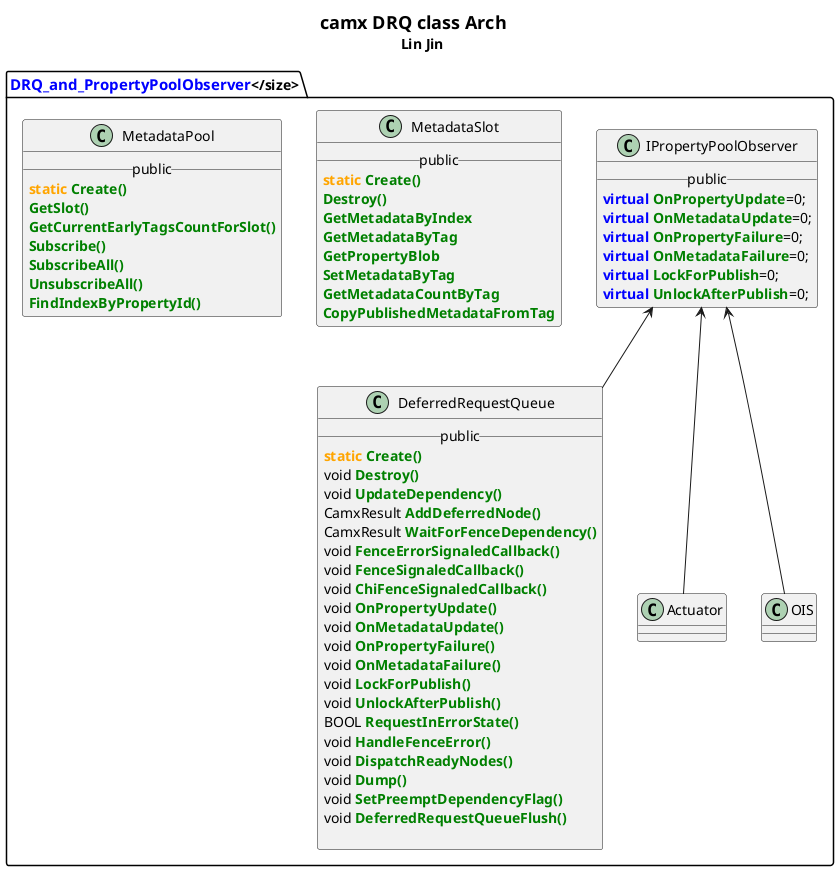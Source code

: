 @startuml
title <size:18>camx DRQ class Arch</size>\n     Lin Jin

/'派生，继承：<|--'/
/'组合：*-- ， 将会管理对象的生命周期'/
/'聚合：o--, 特指不管理对象的生命周期，但存在关联'/


/'
virtual
<color:blue>**virtual**</color> <color:green>****</color>=0;

public func, not virtual, static
<color:orange>****</color> <color:green>****</color>

<color:green>****</color>
'/


package <color:blue><size:15>**DRQ_and_PropertyPoolObserver**</color></size> {
  class IPropertyPoolObserver {
      __public__
      <color:blue>**virtual**</color> <color:green>**OnPropertyUpdate**</color>=0;
      <color:blue>**virtual**</color> <color:green>**OnMetadataUpdate**</color>=0;
      <color:blue>**virtual**</color> <color:green>**OnPropertyFailure**</color>=0;
      <color:blue>**virtual**</color> <color:green>**OnMetadataFailure**</color>=0;
      <color:blue>**virtual**</color> <color:green>**LockForPublish**</color>=0;
      <color:blue>**virtual**</color> <color:green>**UnlockAfterPublish**</color>=0;
  }

  class MetadataSlot {
      __public__
      <color:orange>**static**</color> <color:green>**Create()**</color>
      <color:green>**Destroy()**</color>
      <color:green>**GetMetadataByIndex**</color>
      <color:green>**GetMetadataByTag**</color>
      <color:green>**GetPropertyBlob**</color>
      <color:green>**SetMetadataByTag**</color>
      <color:green>**GetMetadataCountByTag**</color>
      <color:green>**CopyPublishedMetadataFromTag**</color>
  }

  class MetadataPool {
      __public__
      <color:orange>**static**</color> <color:green>**Create()**</color>
      <color:green>**GetSlot()**</color>
      <color:green>**GetCurrentEarlyTagsCountForSlot()**</color>
      <color:green>**Subscribe()**</color>
      <color:green>**SubscribeAll()**</color>
      <color:green>**UnsubscribeAll()**</color>
      <color:green>**FindIndexByPropertyId()**</color>
  }


  class DeferredRequestQueue {
      __public__
      <color:orange>**static**</color> <color:green>**Create()**</color>
      void <color:green>**Destroy()**</color>
      void <color:green>**UpdateDependency()**</color>
      CamxResult <color:green>**AddDeferredNode()**</color>
      CamxResult <color:green>**WaitForFenceDependency()**</color>
      void <color:green>**FenceErrorSignaledCallback()**</color>
      void <color:green>**FenceSignaledCallback()**</color>
      void <color:green>**ChiFenceSignaledCallback()**</color>
      void <color:green>**OnPropertyUpdate()**</color>
      void <color:green>**OnMetadataUpdate()**</color>
      void <color:green>**OnPropertyFailure()**</color>
      void <color:green>**OnMetadataFailure()**</color>
      void <color:green>**LockForPublish()**</color>
      void <color:green>**UnlockAfterPublish()**</color>
      BOOL <color:green>**RequestInErrorState()**</color>
      void <color:green>**HandleFenceError()**</color>
      void <color:green>**DispatchReadyNodes()**</color>
      void <color:green>**Dump()**</color>
      void <color:green>**SetPreemptDependencyFlag()**</color>
      void <color:green>**DeferredRequestQueueFlush()**</color>

  }

  class Actuator {
  }

  class OIS {
  }

  IPropertyPoolObserver<-down-DeferredRequestQueue
  IPropertyPoolObserver<-down-Actuator
  IPropertyPoolObserver<-down-OIS

}

@enduml

